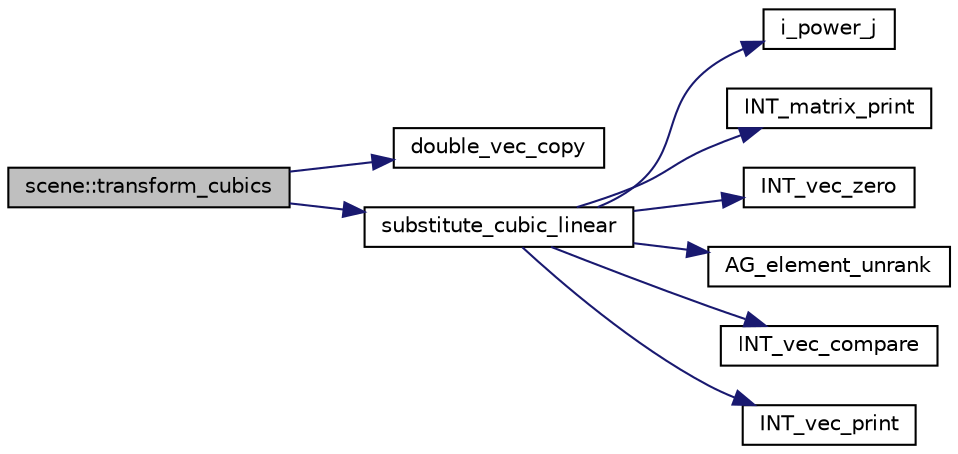 digraph "scene::transform_cubics"
{
  edge [fontname="Helvetica",fontsize="10",labelfontname="Helvetica",labelfontsize="10"];
  node [fontname="Helvetica",fontsize="10",shape=record];
  rankdir="LR";
  Node384 [label="scene::transform_cubics",height=0.2,width=0.4,color="black", fillcolor="grey75", style="filled", fontcolor="black"];
  Node384 -> Node385 [color="midnightblue",fontsize="10",style="solid",fontname="Helvetica"];
  Node385 [label="double_vec_copy",height=0.2,width=0.4,color="black", fillcolor="white", style="filled",URL="$d5/db4/io__and__os_8h.html#aee0c436dfcfcb2f8a9b32f01ec90033a"];
  Node384 -> Node386 [color="midnightblue",fontsize="10",style="solid",fontname="Helvetica"];
  Node386 [label="substitute_cubic_linear",height=0.2,width=0.4,color="black", fillcolor="white", style="filled",URL="$d5/d87/globals_8h.html#a1948b7a26ffd3a1de98c4f36bb0ddd52"];
  Node386 -> Node387 [color="midnightblue",fontsize="10",style="solid",fontname="Helvetica"];
  Node387 [label="i_power_j",height=0.2,width=0.4,color="black", fillcolor="white", style="filled",URL="$de/dc5/algebra__and__number__theory_8h.html#a39b321523e8957d701618bb5cac542b5"];
  Node386 -> Node388 [color="midnightblue",fontsize="10",style="solid",fontname="Helvetica"];
  Node388 [label="INT_matrix_print",height=0.2,width=0.4,color="black", fillcolor="white", style="filled",URL="$d5/db4/io__and__os_8h.html#afd4180a24bef3a2b584668a4eaf607ff"];
  Node386 -> Node389 [color="midnightblue",fontsize="10",style="solid",fontname="Helvetica"];
  Node389 [label="INT_vec_zero",height=0.2,width=0.4,color="black", fillcolor="white", style="filled",URL="$df/dbf/sajeeb_8_c.html#aa8c9c7977203577026080f546fe4980f"];
  Node386 -> Node390 [color="midnightblue",fontsize="10",style="solid",fontname="Helvetica"];
  Node390 [label="AG_element_unrank",height=0.2,width=0.4,color="black", fillcolor="white", style="filled",URL="$d4/d67/geometry_8h.html#a4a33b86c87b2879b97cfa1327abe2885"];
  Node386 -> Node391 [color="midnightblue",fontsize="10",style="solid",fontname="Helvetica"];
  Node391 [label="INT_vec_compare",height=0.2,width=0.4,color="black", fillcolor="white", style="filled",URL="$d5/de2/foundations_2data__structures_2data__structures_8h.html#ac1a17fca23fb4a338aef8547a4c2fded"];
  Node386 -> Node392 [color="midnightblue",fontsize="10",style="solid",fontname="Helvetica"];
  Node392 [label="INT_vec_print",height=0.2,width=0.4,color="black", fillcolor="white", style="filled",URL="$df/dbf/sajeeb_8_c.html#a79a5901af0b47dd0d694109543c027fe"];
}
